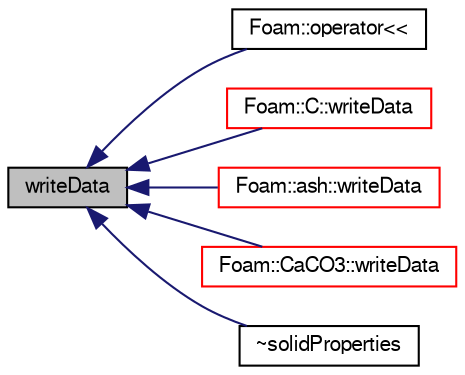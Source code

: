 digraph "writeData"
{
  bgcolor="transparent";
  edge [fontname="FreeSans",fontsize="10",labelfontname="FreeSans",labelfontsize="10"];
  node [fontname="FreeSans",fontsize="10",shape=record];
  rankdir="LR";
  Node472 [label="writeData",height=0.2,width=0.4,color="black", fillcolor="grey75", style="filled", fontcolor="black"];
  Node472 -> Node473 [dir="back",color="midnightblue",fontsize="10",style="solid",fontname="FreeSans"];
  Node473 [label="Foam::operator\<\<",height=0.2,width=0.4,color="black",URL="$a21124.html#a9d86eaa1e37ad4923503362ad0d65b76"];
  Node472 -> Node474 [dir="back",color="midnightblue",fontsize="10",style="solid",fontname="FreeSans"];
  Node474 [label="Foam::C::writeData",height=0.2,width=0.4,color="red",URL="$a29978.html#a4a9a5e81ef203c89a365d47f0acc39b9",tooltip="Write the function coefficients. "];
  Node472 -> Node477 [dir="back",color="midnightblue",fontsize="10",style="solid",fontname="FreeSans"];
  Node477 [label="Foam::ash::writeData",height=0.2,width=0.4,color="red",URL="$a29974.html#a4a9a5e81ef203c89a365d47f0acc39b9",tooltip="Write the function coefficients. "];
  Node472 -> Node480 [dir="back",color="midnightblue",fontsize="10",style="solid",fontname="FreeSans"];
  Node480 [label="Foam::CaCO3::writeData",height=0.2,width=0.4,color="red",URL="$a29982.html#a4a9a5e81ef203c89a365d47f0acc39b9",tooltip="Write the function coefficients. "];
  Node472 -> Node483 [dir="back",color="midnightblue",fontsize="10",style="solid",fontname="FreeSans"];
  Node483 [label="~solidProperties",height=0.2,width=0.4,color="black",URL="$a29986.html#af19b7d00eb380f37eaef20bfd941cee2",tooltip="Destructor. "];
}
